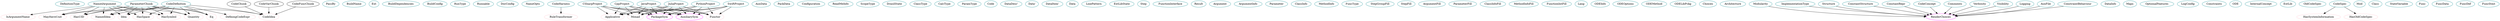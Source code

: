 digraph code{
DefinitionType	[shape=oval, color=turquoise4, label="DefinitionType"];
CodeDefinition	[shape=oval, color=turquoise4, label="CodeDefinition"];
NamedArgument	[shape=oval, color=turquoise4, label="NamedArgument"];
PassBy	[shape=oval, color=turquoise4, label="PassBy"];
ParameterChunk	[shape=oval, color=turquoise4, label="ParameterChunk"];
BuildName	[shape=oval, color=turquoise4, label="BuildName"];
Ext	[shape=oval, color=turquoise4, label="Ext"];
BuildDependencies	[shape=oval, color=turquoise4, label="BuildDependencies"];
BuildConfig	[shape=oval, color=turquoise4, label="BuildConfig"];
RunType	[shape=oval, color=turquoise4, label="RunType"];
Runnable	[shape=oval, color=turquoise4, label="Runnable"];
DocConfig	[shape=oval, color=turquoise4, label="DocConfig"];
NameOpts	[shape=oval, color=turquoise4, label="NameOpts"];
CodeHarness	[shape=oval, color=turquoise4, label="CodeHarness"];
CSharpProject	[shape=oval, color=turquoise4, label="CSharpProject"];
CppProject	[shape=oval, color=turquoise4, label="CppProject"];
JavaProject	[shape=oval, color=turquoise4, label="JavaProject"];
JuliaProject	[shape=oval, color=turquoise4, label="JuliaProject"];
PythonProject	[shape=oval, color=turquoise4, label="PythonProject"];
SwiftProject	[shape=oval, color=turquoise4, label="SwiftProject"];
AuxData	[shape=oval, color=turquoise4, label="AuxData"];
PackData	[shape=oval, color=turquoise4, label="PackData"];
Configuration	[shape=oval, color=turquoise4, label="Configuration"];
ReadMeInfo	[shape=oval, color=turquoise4, label="ReadMeInfo"];
ScopeType	[shape=oval, color=turquoise4, label="ScopeType"];
DrasilState	[shape=oval, color=turquoise4, label="DrasilState"];
ClassType	[shape=oval, color=turquoise4, label="ClassType"];
CalcType	[shape=oval, color=turquoise4, label="CalcType"];
ParamType	[shape=oval, color=turquoise4, label="ParamType"];
Code	[shape=oval, color=turquoise4, label="Code"];
DataDesc_	[shape=oval, color=turquoise4, label="DataDesc'"];
Data_	[shape=oval, color=turquoise4, label="Data'"];
DataItem_	[shape=oval, color=turquoise4, label="DataItem'"];
Data	[shape=oval, color=turquoise4, label="Data"];
LinePattern	[shape=oval, color=turquoise4, label="LinePattern"];
ExtLibState	[shape=oval, color=turquoise4, label="ExtLibState"];
Step	[shape=oval, color=turquoise4, label="Step"];
FunctionInterface	[shape=oval, color=turquoise4, label="FunctionInterface"];
Result	[shape=oval, color=turquoise4, label="Result"];
Argument	[shape=oval, color=turquoise4, label="Argument"];
ArgumentInfo	[shape=oval, color=turquoise4, label="ArgumentInfo"];
Parameter	[shape=oval, color=turquoise4, label="Parameter"];
ClassInfo	[shape=oval, color=turquoise4, label="ClassInfo"];
MethodInfo	[shape=oval, color=turquoise4, label="MethodInfo"];
FuncType	[shape=oval, color=turquoise4, label="FuncType"];
StepGroupFill	[shape=oval, color=turquoise4, label="StepGroupFill"];
StepFill	[shape=oval, color=turquoise4, label="StepFill"];
ArgumentFill	[shape=oval, color=turquoise4, label="ArgumentFill"];
ParameterFill	[shape=oval, color=turquoise4, label="ParameterFill"];
ClassInfoFill	[shape=oval, color=turquoise4, label="ClassInfoFill"];
MethodInfoFill	[shape=oval, color=turquoise4, label="MethodInfoFill"];
FunctionIntFill	[shape=oval, color=turquoise4, label="FunctionIntFill"];
Lang	[shape=oval, color=turquoise4, label="Lang"];
ODEInfo	[shape=oval, color=turquoise4, label="ODEInfo"];
ODEOptions	[shape=oval, color=turquoise4, label="ODEOptions"];
ODEMethod	[shape=oval, color=turquoise4, label="ODEMethod"];
ODELibPckg	[shape=oval, color=turquoise4, label="ODELibPckg"];
Choices	[shape=oval, color=turquoise4, label="Choices"];
Architecture	[shape=oval, color=turquoise4, label="Architecture"];
Modularity	[shape=oval, color=turquoise4, label="Modularity"];
ImplementationType	[shape=oval, color=turquoise4, label="ImplementationType"];
DataInfo	[shape=oval, color=turquoise4, label="DataInfo"];
Structure	[shape=oval, color=turquoise4, label="Structure"];
ConstantStructure	[shape=oval, color=turquoise4, label="ConstantStructure"];
ConstantRepr	[shape=oval, color=turquoise4, label="ConstantRepr"];
Maps	[shape=oval, color=turquoise4, label="Maps"];
CodeConcept	[shape=oval, color=turquoise4, label="CodeConcept"];
OptionalFeatures	[shape=oval, color=turquoise4, label="OptionalFeatures"];
DocConfig	[shape=oval, color=turquoise4, label="DocConfig"];
Comments	[shape=oval, color=turquoise4, label="Comments"];
Verbosity	[shape=oval, color=turquoise4, label="Verbosity"];
Visibility	[shape=oval, color=turquoise4, label="Visibility"];
LogConfig	[shape=oval, color=turquoise4, label="LogConfig"];
Logging	[shape=oval, color=turquoise4, label="Logging"];
AuxFile	[shape=oval, color=turquoise4, label="AuxFile"];
Constraints	[shape=oval, color=turquoise4, label="Constraints"];
ConstraintBehaviour	[shape=oval, color=turquoise4, label="ConstraintBehaviour"];
ODE	[shape=oval, color=turquoise4, label="ODE"];
InternalConcept	[shape=oval, color=turquoise4, label="InternalConcept"];
ExtLib	[shape=oval, color=turquoise4, label="ExtLib"];
OldCodeSpec	[shape=oval, color=turquoise4, label="OldCodeSpec"];
CodeSpec	[shape=oval, color=turquoise4, label="CodeSpec"];
Mod	[shape=oval, color=turquoise4, label="Mod"];
Class	[shape=oval, color=turquoise4, label="Class"];
StateVariable	[shape=oval, color=turquoise4, label="StateVariable"];
Func	[shape=oval, color=turquoise4, label="Func"];
FuncData	[shape=oval, color=turquoise4, label="FuncData"];
FuncDef	[shape=oval, color=turquoise4, label="FuncDef"];
FuncStmt	[shape=oval, color=turquoise4, label="FuncStmt"];
CodeIdea	[shape=oval, color=pink, label="CodeIdea"];
HasUID	[shape=oval, color=pink, label="HasUID"];
NamedIdea	[shape=oval, color=pink, label="NamedIdea"];
Idea	[shape=oval, color=pink, label="Idea"];
HasSpace	[shape=oval, color=pink, label="HasSpace"];
HasSymbol	[shape=oval, color=pink, label="HasSymbol"];
Quantity	[shape=oval, color=pink, label="Quantity"];
CodeIdea	[shape=oval, color=pink, label="CodeIdea"];
Eq	[shape=oval, color=pink, label="Eq"];
MayHaveUnit	[shape=oval, color=pink, label="MayHaveUnit"];
DefiningCodeExpr	[shape=oval, color=pink, label="DefiningCodeExpr"];
HasUID	[shape=oval, color=pink, label="HasUID"];
NamedIdea	[shape=oval, color=pink, label="NamedIdea"];
Idea	[shape=oval, color=pink, label="Idea"];
HasSpace	[shape=oval, color=pink, label="HasSpace"];
HasSymbol	[shape=oval, color=pink, label="HasSymbol"];
Quantity	[shape=oval, color=pink, label="Quantity"];
IsArgumentName	[shape=oval, color=pink, label="IsArgumentName"];
Eq	[shape=oval, color=pink, label="Eq"];
MayHaveUnit	[shape=oval, color=pink, label="MayHaveUnit"];
HasUID	[shape=oval, color=pink, label="HasUID"];
NamedIdea	[shape=oval, color=pink, label="NamedIdea"];
Idea	[shape=oval, color=pink, label="Idea"];
HasSpace	[shape=oval, color=pink, label="HasSpace"];
HasSymbol	[shape=oval, color=pink, label="HasSymbol"];
Quantity	[shape=oval, color=pink, label="Quantity"];
CodeIdea	[shape=oval, color=pink, label="CodeIdea"];
Eq	[shape=oval, color=pink, label="Eq"];
MayHaveUnit	[shape=oval, color=pink, label="MayHaveUnit"];
RuleTransformer	[shape=oval, color=pink, label="RuleTransformer"];
Functor	[shape=oval, color=pink, label="Functor"];
Applicative	[shape=oval, color=pink, label="Applicative"];
Monad	[shape=oval, color=pink, label="Monad"];
PackageSym	[shape=oval, color=pink, label="PackageSym"];
AuxiliarySym	[shape=oval, color=pink, label="AuxiliarySym"];
Functor	[shape=oval, color=pink, label="Functor"];
Applicative	[shape=oval, color=pink, label="Applicative"];
Monad	[shape=oval, color=pink, label="Monad"];
PackageSym	[shape=oval, color=pink, label="PackageSym"];
AuxiliarySym	[shape=oval, color=pink, label="AuxiliarySym"];
Functor	[shape=oval, color=pink, label="Functor"];
Applicative	[shape=oval, color=pink, label="Applicative"];
Monad	[shape=oval, color=pink, label="Monad"];
PackageSym	[shape=oval, color=pink, label="PackageSym"];
AuxiliarySym	[shape=oval, color=pink, label="AuxiliarySym"];
Functor	[shape=oval, color=pink, label="Functor"];
Applicative	[shape=oval, color=pink, label="Applicative"];
Monad	[shape=oval, color=pink, label="Monad"];
PackageSym	[shape=oval, color=pink, label="PackageSym"];
AuxiliarySym	[shape=oval, color=pink, label="AuxiliarySym"];
Functor	[shape=oval, color=pink, label="Functor"];
Applicative	[shape=oval, color=pink, label="Applicative"];
Monad	[shape=oval, color=pink, label="Monad"];
PackageSym	[shape=oval, color=pink, label="PackageSym"];
AuxiliarySym	[shape=oval, color=pink, label="AuxiliarySym"];
Functor	[shape=oval, color=pink, label="Functor"];
Applicative	[shape=oval, color=pink, label="Applicative"];
Monad	[shape=oval, color=pink, label="Monad"];
PackageSym	[shape=oval, color=pink, label="PackageSym"];
AuxiliarySym	[shape=oval, color=pink, label="AuxiliarySym"];
RenderChoices	[shape=oval, color=pink, label="RenderChoices"];
HasSystemInformation	[shape=oval, color=pink, label="HasSystemInformation"];
HasOldCodeSpec	[shape=oval, color=pink, label="HasOldCodeSpec"];
PackageSym	[shape=oval, color=magenta, label="PackageSym"];
AuxiliarySym	[shape=oval, color=magenta, label="AuxiliarySym"];
RenderChoices	[shape=oval, color=magenta, label="RenderChoices"];
CodeChunk -> CodeIdea;
CodeVarChunk -> CodeIdea;
CodeFuncChunk -> CodeIdea;
CodeDefinition -> HasUID;
CodeDefinition -> NamedIdea;
CodeDefinition -> Idea;
CodeDefinition -> HasSpace;
CodeDefinition -> HasSymbol;
CodeDefinition -> Quantity;
CodeDefinition -> CodeIdea;
CodeDefinition -> Eq;
CodeDefinition -> MayHaveUnit;
CodeDefinition -> DefiningCodeExpr;
NamedArgument -> HasUID;
NamedArgument -> NamedIdea;
NamedArgument -> Idea;
NamedArgument -> HasSpace;
NamedArgument -> HasSymbol;
NamedArgument -> Quantity;
NamedArgument -> IsArgumentName;
NamedArgument -> Eq;
NamedArgument -> MayHaveUnit;
ParameterChunk -> HasUID;
ParameterChunk -> NamedIdea;
ParameterChunk -> Idea;
ParameterChunk -> HasSpace;
ParameterChunk -> HasSymbol;
ParameterChunk -> Quantity;
ParameterChunk -> CodeIdea;
ParameterChunk -> Eq;
ParameterChunk -> MayHaveUnit;
CodeHarness -> RuleTransformer;
CSharpProject -> Functor;
CSharpProject -> Applicative;
CSharpProject -> Monad;
CSharpProject -> PackageSym;
CSharpProject -> AuxiliarySym;
CppProject -> Functor;
CppProject -> Applicative;
CppProject -> Monad;
CppProject -> PackageSym;
CppProject -> AuxiliarySym;
JavaProject -> Functor;
JavaProject -> Applicative;
JavaProject -> Monad;
JavaProject -> PackageSym;
JavaProject -> AuxiliarySym;
JuliaProject -> Functor;
JuliaProject -> Applicative;
JuliaProject -> Monad;
JuliaProject -> PackageSym;
JuliaProject -> AuxiliarySym;
PythonProject -> Functor;
PythonProject -> Applicative;
PythonProject -> Monad;
PythonProject -> PackageSym;
PythonProject -> AuxiliarySym;
SwiftProject -> Functor;
SwiftProject -> Applicative;
SwiftProject -> Monad;
SwiftProject -> PackageSym;
SwiftProject -> AuxiliarySym;
Modularity -> RenderChoices;
ImplementationType -> RenderChoices;
Structure -> RenderChoices;
ConstantStructure -> RenderChoices;
ConstantRepr -> RenderChoices;
CodeConcept -> RenderChoices;
Comments -> RenderChoices;
Verbosity -> RenderChoices;
Visibility -> RenderChoices;
Logging -> RenderChoices;
AuxFile -> RenderChoices;
ConstraintBehaviour -> RenderChoices;
CodeSpec -> HasSystemInformation;
CodeSpec -> HasOldCodeSpec;
}
